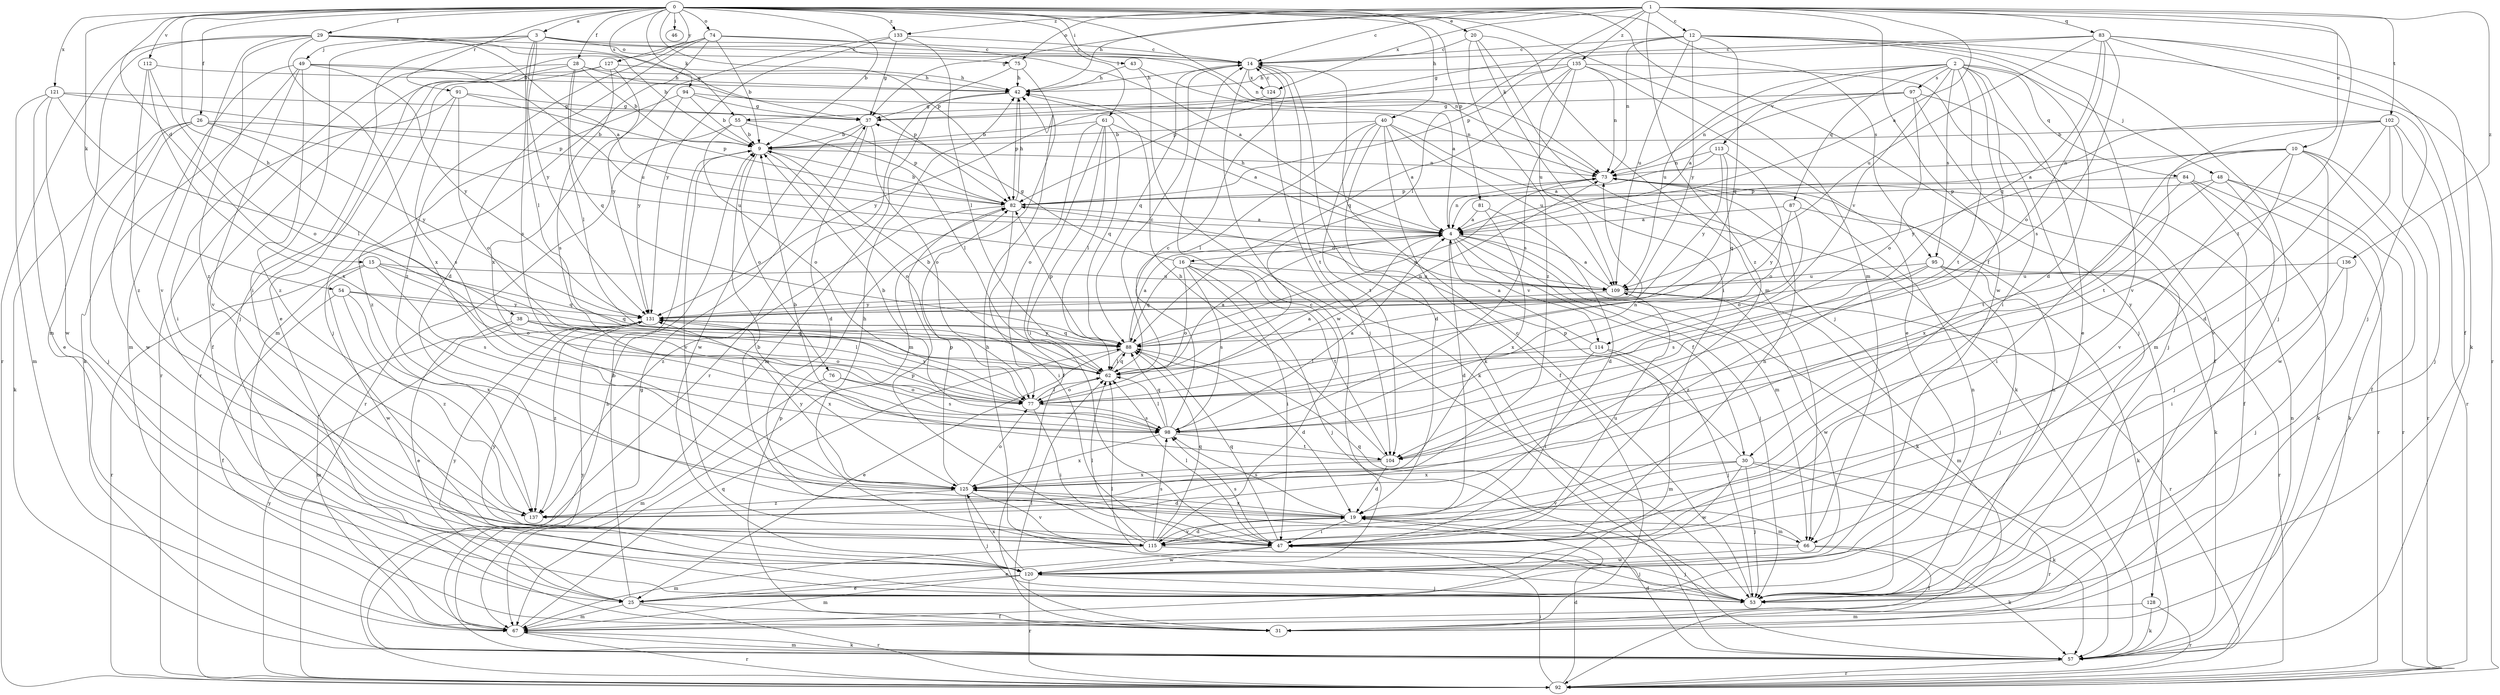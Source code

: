 strict digraph  {
0;
1;
2;
3;
4;
9;
10;
12;
14;
15;
16;
19;
20;
25;
26;
28;
29;
30;
31;
37;
38;
40;
42;
43;
46;
47;
48;
49;
53;
54;
55;
57;
61;
62;
66;
67;
73;
74;
75;
76;
77;
81;
82;
83;
84;
87;
88;
91;
92;
94;
95;
97;
98;
102;
104;
109;
112;
113;
114;
115;
120;
121;
124;
125;
127;
128;
131;
133;
135;
136;
137;
0 -> 3  [label=a];
0 -> 9  [label=b];
0 -> 15  [label=d];
0 -> 20  [label=e];
0 -> 26  [label=f];
0 -> 28  [label=f];
0 -> 29  [label=f];
0 -> 38  [label=h];
0 -> 40  [label=h];
0 -> 43  [label=i];
0 -> 46  [label=i];
0 -> 54  [label=k];
0 -> 55  [label=k];
0 -> 61  [label=l];
0 -> 66  [label=m];
0 -> 73  [label=n];
0 -> 74  [label=o];
0 -> 81  [label=p];
0 -> 82  [label=p];
0 -> 91  [label=r];
0 -> 94  [label=s];
0 -> 95  [label=s];
0 -> 112  [label=v];
0 -> 121  [label=x];
0 -> 127  [label=y];
0 -> 128  [label=y];
0 -> 133  [label=z];
1 -> 4  [label=a];
1 -> 10  [label=c];
1 -> 12  [label=c];
1 -> 14  [label=c];
1 -> 37  [label=g];
1 -> 42  [label=h];
1 -> 62  [label=l];
1 -> 75  [label=o];
1 -> 83  [label=q];
1 -> 102  [label=t];
1 -> 104  [label=t];
1 -> 120  [label=w];
1 -> 124  [label=x];
1 -> 133  [label=z];
1 -> 135  [label=z];
1 -> 136  [label=z];
1 -> 137  [label=z];
2 -> 25  [label=e];
2 -> 30  [label=f];
2 -> 47  [label=i];
2 -> 48  [label=j];
2 -> 55  [label=k];
2 -> 84  [label=q];
2 -> 87  [label=q];
2 -> 95  [label=s];
2 -> 97  [label=s];
2 -> 104  [label=t];
2 -> 109  [label=u];
2 -> 113  [label=v];
2 -> 114  [label=v];
3 -> 14  [label=c];
3 -> 47  [label=i];
3 -> 49  [label=j];
3 -> 53  [label=j];
3 -> 62  [label=l];
3 -> 73  [label=n];
3 -> 75  [label=o];
3 -> 98  [label=s];
3 -> 131  [label=y];
4 -> 16  [label=d];
4 -> 19  [label=d];
4 -> 30  [label=f];
4 -> 42  [label=h];
4 -> 53  [label=j];
4 -> 57  [label=k];
4 -> 66  [label=m];
4 -> 73  [label=n];
4 -> 114  [label=v];
9 -> 73  [label=n];
9 -> 76  [label=o];
9 -> 77  [label=o];
9 -> 115  [label=v];
10 -> 31  [label=f];
10 -> 66  [label=m];
10 -> 73  [label=n];
10 -> 92  [label=r];
10 -> 104  [label=t];
10 -> 115  [label=v];
10 -> 120  [label=w];
10 -> 131  [label=y];
12 -> 14  [label=c];
12 -> 19  [label=d];
12 -> 53  [label=j];
12 -> 73  [label=n];
12 -> 82  [label=p];
12 -> 88  [label=q];
12 -> 92  [label=r];
12 -> 109  [label=u];
12 -> 115  [label=v];
12 -> 131  [label=y];
14 -> 42  [label=h];
14 -> 57  [label=k];
14 -> 88  [label=q];
14 -> 104  [label=t];
14 -> 120  [label=w];
14 -> 124  [label=x];
15 -> 77  [label=o];
15 -> 88  [label=q];
15 -> 92  [label=r];
15 -> 98  [label=s];
15 -> 109  [label=u];
15 -> 120  [label=w];
16 -> 37  [label=g];
16 -> 47  [label=i];
16 -> 53  [label=j];
16 -> 77  [label=o];
16 -> 88  [label=q];
16 -> 98  [label=s];
16 -> 104  [label=t];
16 -> 109  [label=u];
19 -> 47  [label=i];
19 -> 66  [label=m];
19 -> 98  [label=s];
19 -> 115  [label=v];
19 -> 125  [label=x];
20 -> 14  [label=c];
20 -> 47  [label=i];
20 -> 53  [label=j];
20 -> 66  [label=m];
20 -> 137  [label=z];
25 -> 9  [label=b];
25 -> 31  [label=f];
25 -> 67  [label=m];
25 -> 73  [label=n];
25 -> 92  [label=r];
25 -> 131  [label=y];
26 -> 9  [label=b];
26 -> 53  [label=j];
26 -> 57  [label=k];
26 -> 109  [label=u];
26 -> 120  [label=w];
26 -> 131  [label=y];
28 -> 9  [label=b];
28 -> 31  [label=f];
28 -> 42  [label=h];
28 -> 62  [label=l];
28 -> 82  [label=p];
28 -> 88  [label=q];
28 -> 92  [label=r];
29 -> 4  [label=a];
29 -> 9  [label=b];
29 -> 14  [label=c];
29 -> 37  [label=g];
29 -> 67  [label=m];
29 -> 92  [label=r];
29 -> 115  [label=v];
29 -> 125  [label=x];
29 -> 137  [label=z];
30 -> 53  [label=j];
30 -> 57  [label=k];
30 -> 82  [label=p];
30 -> 92  [label=r];
30 -> 115  [label=v];
30 -> 120  [label=w];
30 -> 125  [label=x];
31 -> 62  [label=l];
31 -> 82  [label=p];
37 -> 9  [label=b];
37 -> 19  [label=d];
37 -> 77  [label=o];
37 -> 120  [label=w];
38 -> 25  [label=e];
38 -> 62  [label=l];
38 -> 67  [label=m];
38 -> 77  [label=o];
38 -> 88  [label=q];
40 -> 4  [label=a];
40 -> 9  [label=b];
40 -> 19  [label=d];
40 -> 31  [label=f];
40 -> 57  [label=k];
40 -> 62  [label=l];
40 -> 104  [label=t];
40 -> 109  [label=u];
42 -> 37  [label=g];
42 -> 67  [label=m];
42 -> 82  [label=p];
43 -> 4  [label=a];
43 -> 42  [label=h];
43 -> 53  [label=j];
47 -> 25  [label=e];
47 -> 53  [label=j];
47 -> 62  [label=l];
47 -> 73  [label=n];
47 -> 88  [label=q];
47 -> 98  [label=s];
47 -> 109  [label=u];
47 -> 120  [label=w];
48 -> 53  [label=j];
48 -> 57  [label=k];
48 -> 82  [label=p];
48 -> 92  [label=r];
48 -> 125  [label=x];
49 -> 42  [label=h];
49 -> 57  [label=k];
49 -> 67  [label=m];
49 -> 109  [label=u];
49 -> 115  [label=v];
49 -> 131  [label=y];
49 -> 137  [label=z];
53 -> 14  [label=c];
53 -> 42  [label=h];
53 -> 62  [label=l];
53 -> 73  [label=n];
54 -> 31  [label=f];
54 -> 88  [label=q];
54 -> 125  [label=x];
54 -> 131  [label=y];
54 -> 137  [label=z];
55 -> 9  [label=b];
55 -> 62  [label=l];
55 -> 77  [label=o];
55 -> 82  [label=p];
55 -> 92  [label=r];
57 -> 9  [label=b];
57 -> 19  [label=d];
57 -> 37  [label=g];
57 -> 67  [label=m];
57 -> 73  [label=n];
57 -> 92  [label=r];
61 -> 4  [label=a];
61 -> 9  [label=b];
61 -> 31  [label=f];
61 -> 47  [label=i];
61 -> 62  [label=l];
61 -> 77  [label=o];
61 -> 88  [label=q];
62 -> 4  [label=a];
62 -> 9  [label=b];
62 -> 14  [label=c];
62 -> 73  [label=n];
62 -> 77  [label=o];
62 -> 88  [label=q];
66 -> 9  [label=b];
66 -> 31  [label=f];
66 -> 57  [label=k];
66 -> 88  [label=q];
66 -> 120  [label=w];
67 -> 57  [label=k];
67 -> 88  [label=q];
67 -> 92  [label=r];
67 -> 131  [label=y];
73 -> 82  [label=p];
74 -> 4  [label=a];
74 -> 9  [label=b];
74 -> 14  [label=c];
74 -> 19  [label=d];
74 -> 25  [label=e];
74 -> 67  [label=m];
74 -> 137  [label=z];
75 -> 42  [label=h];
75 -> 67  [label=m];
75 -> 92  [label=r];
76 -> 67  [label=m];
76 -> 77  [label=o];
76 -> 98  [label=s];
77 -> 4  [label=a];
77 -> 47  [label=i];
77 -> 62  [label=l];
77 -> 98  [label=s];
77 -> 131  [label=y];
81 -> 4  [label=a];
81 -> 19  [label=d];
81 -> 125  [label=x];
82 -> 4  [label=a];
82 -> 9  [label=b];
82 -> 42  [label=h];
82 -> 47  [label=i];
82 -> 137  [label=z];
83 -> 14  [label=c];
83 -> 31  [label=f];
83 -> 37  [label=g];
83 -> 53  [label=j];
83 -> 57  [label=k];
83 -> 77  [label=o];
83 -> 88  [label=q];
83 -> 98  [label=s];
83 -> 109  [label=u];
84 -> 31  [label=f];
84 -> 47  [label=i];
84 -> 57  [label=k];
84 -> 82  [label=p];
84 -> 92  [label=r];
87 -> 4  [label=a];
87 -> 57  [label=k];
87 -> 77  [label=o];
87 -> 131  [label=y];
88 -> 4  [label=a];
88 -> 19  [label=d];
88 -> 25  [label=e];
88 -> 62  [label=l];
88 -> 73  [label=n];
88 -> 82  [label=p];
88 -> 131  [label=y];
91 -> 37  [label=g];
91 -> 47  [label=i];
91 -> 77  [label=o];
91 -> 82  [label=p];
91 -> 98  [label=s];
92 -> 19  [label=d];
92 -> 47  [label=i];
92 -> 131  [label=y];
94 -> 9  [label=b];
94 -> 37  [label=g];
94 -> 73  [label=n];
94 -> 131  [label=y];
94 -> 137  [label=z];
95 -> 53  [label=j];
95 -> 57  [label=k];
95 -> 92  [label=r];
95 -> 98  [label=s];
95 -> 109  [label=u];
95 -> 137  [label=z];
97 -> 4  [label=a];
97 -> 31  [label=f];
97 -> 37  [label=g];
97 -> 53  [label=j];
97 -> 73  [label=n];
97 -> 77  [label=o];
98 -> 4  [label=a];
98 -> 9  [label=b];
98 -> 14  [label=c];
98 -> 62  [label=l];
98 -> 73  [label=n];
98 -> 88  [label=q];
98 -> 104  [label=t];
98 -> 125  [label=x];
102 -> 4  [label=a];
102 -> 9  [label=b];
102 -> 19  [label=d];
102 -> 53  [label=j];
102 -> 92  [label=r];
102 -> 104  [label=t];
102 -> 115  [label=v];
104 -> 9  [label=b];
104 -> 19  [label=d];
104 -> 42  [label=h];
104 -> 125  [label=x];
109 -> 4  [label=a];
109 -> 67  [label=m];
109 -> 92  [label=r];
109 -> 120  [label=w];
109 -> 131  [label=y];
112 -> 42  [label=h];
112 -> 77  [label=o];
112 -> 125  [label=x];
112 -> 137  [label=z];
113 -> 4  [label=a];
113 -> 73  [label=n];
113 -> 77  [label=o];
113 -> 88  [label=q];
113 -> 131  [label=y];
114 -> 4  [label=a];
114 -> 47  [label=i];
114 -> 53  [label=j];
114 -> 62  [label=l];
114 -> 67  [label=m];
115 -> 14  [label=c];
115 -> 19  [label=d];
115 -> 42  [label=h];
115 -> 53  [label=j];
115 -> 62  [label=l];
115 -> 67  [label=m];
115 -> 82  [label=p];
115 -> 88  [label=q];
115 -> 98  [label=s];
120 -> 25  [label=e];
120 -> 53  [label=j];
120 -> 67  [label=m];
120 -> 92  [label=r];
120 -> 125  [label=x];
120 -> 131  [label=y];
121 -> 25  [label=e];
121 -> 37  [label=g];
121 -> 62  [label=l];
121 -> 67  [label=m];
121 -> 82  [label=p];
121 -> 120  [label=w];
124 -> 14  [label=c];
124 -> 57  [label=k];
124 -> 131  [label=y];
125 -> 19  [label=d];
125 -> 53  [label=j];
125 -> 77  [label=o];
125 -> 82  [label=p];
125 -> 115  [label=v];
125 -> 131  [label=y];
125 -> 137  [label=z];
127 -> 42  [label=h];
127 -> 53  [label=j];
127 -> 92  [label=r];
127 -> 98  [label=s];
127 -> 131  [label=y];
128 -> 57  [label=k];
128 -> 67  [label=m];
128 -> 92  [label=r];
131 -> 88  [label=q];
131 -> 125  [label=x];
131 -> 137  [label=z];
133 -> 14  [label=c];
133 -> 37  [label=g];
133 -> 62  [label=l];
133 -> 125  [label=x];
133 -> 131  [label=y];
135 -> 25  [label=e];
135 -> 42  [label=h];
135 -> 53  [label=j];
135 -> 73  [label=n];
135 -> 82  [label=p];
135 -> 88  [label=q];
135 -> 98  [label=s];
135 -> 109  [label=u];
136 -> 47  [label=i];
136 -> 53  [label=j];
136 -> 109  [label=u];
}
